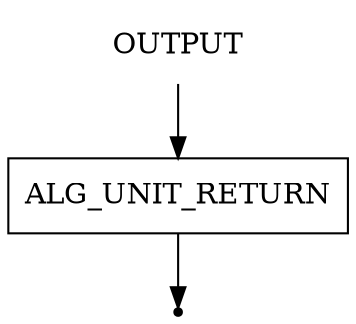 digraph OUTPUT {
    start [label=OUTPUT shape=plaintext]
    return_type [label=ALG_UNIT_RETURN shape=box]
    end [label="" shape=point]

    start -> return_type
    return_type -> end
}